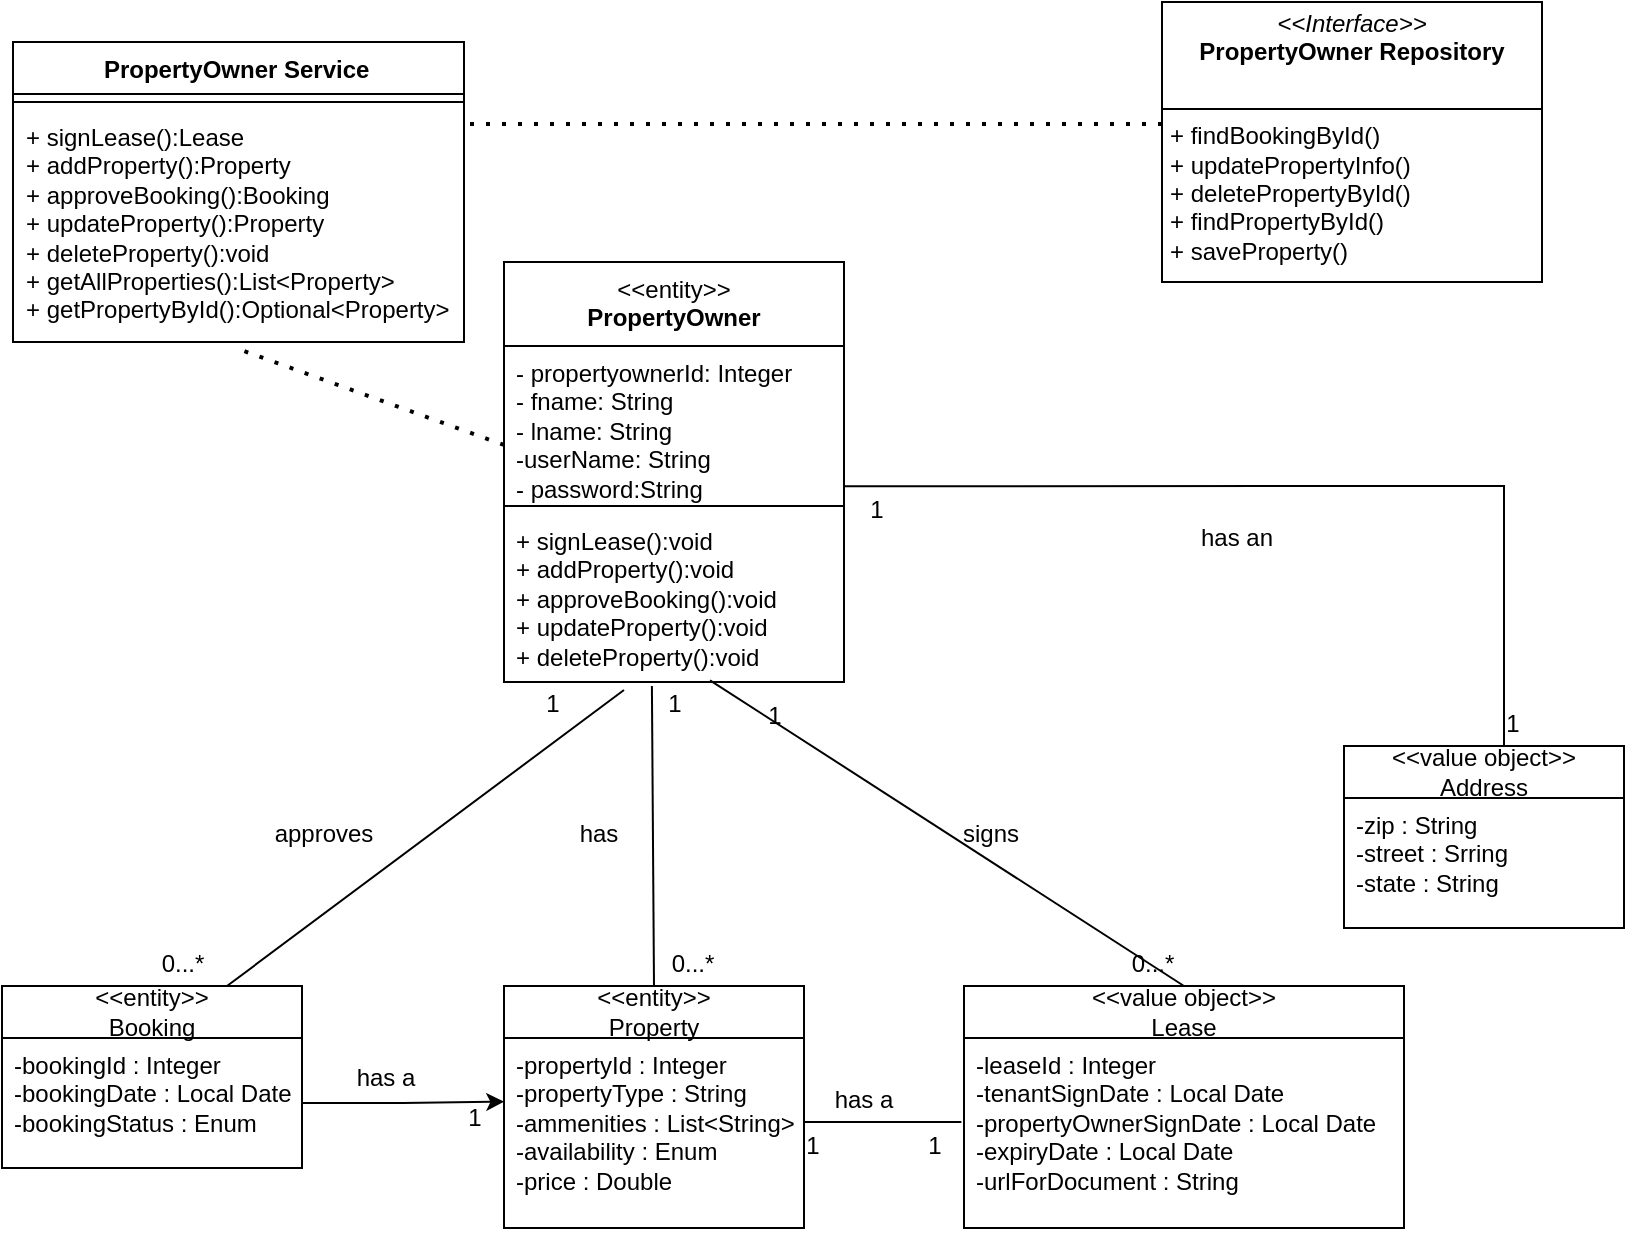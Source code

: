 <mxfile version="26.1.0">
  <diagram name="Page-1" id="vOtwhBu7A5QNr4yNKkLE">
    <mxGraphModel dx="954" dy="639" grid="1" gridSize="10" guides="1" tooltips="1" connect="1" arrows="1" fold="1" page="1" pageScale="1" pageWidth="850" pageHeight="1100" math="0" shadow="0">
      <root>
        <mxCell id="0" />
        <mxCell id="1" parent="0" />
        <mxCell id="QvlMeQB52s9vAWDjQTkU-15" value="&amp;lt;&amp;lt;entity&amp;gt;&amp;gt;&lt;br&gt;Booking" style="swimlane;fontStyle=0;childLayout=stackLayout;horizontal=1;startSize=26;fillColor=none;horizontalStack=0;resizeParent=1;resizeParentMax=0;resizeLast=0;collapsible=1;marginBottom=0;whiteSpace=wrap;html=1;" parent="1" vertex="1">
          <mxGeometry x="9" y="512" width="150" height="91" as="geometry" />
        </mxCell>
        <mxCell id="QvlMeQB52s9vAWDjQTkU-16" value="-bookingId : Integer&lt;div&gt;-bookingDate : Local Date&lt;/div&gt;&lt;div&gt;-bookingStatus : Enum&lt;/div&gt;" style="text;strokeColor=none;fillColor=none;align=left;verticalAlign=top;spacingLeft=4;spacingRight=4;overflow=hidden;rotatable=0;points=[[0,0.5],[1,0.5]];portConstraint=eastwest;whiteSpace=wrap;html=1;" parent="QvlMeQB52s9vAWDjQTkU-15" vertex="1">
          <mxGeometry y="26" width="150" height="65" as="geometry" />
        </mxCell>
        <mxCell id="QvlMeQB52s9vAWDjQTkU-17" value="&amp;lt;&amp;lt;value object&amp;gt;&amp;gt;&lt;br&gt;Lease" style="swimlane;fontStyle=0;childLayout=stackLayout;horizontal=1;startSize=26;fillColor=none;horizontalStack=0;resizeParent=1;resizeParentMax=0;resizeLast=0;collapsible=1;marginBottom=0;whiteSpace=wrap;html=1;" parent="1" vertex="1">
          <mxGeometry x="490" y="512" width="220" height="121" as="geometry" />
        </mxCell>
        <mxCell id="QvlMeQB52s9vAWDjQTkU-18" value="-leaseId : Integer&lt;div&gt;-tenantSignDate : Local Date&lt;/div&gt;&lt;div&gt;-propertyOwnerSignDate : Local Date&lt;br&gt;&lt;div&gt;-expiryDate : Local Date&lt;/div&gt;&lt;div&gt;-urlForDocument : String&lt;/div&gt;&lt;div&gt;&lt;br&gt;&lt;/div&gt;&lt;/div&gt;" style="text;strokeColor=none;fillColor=none;align=left;verticalAlign=top;spacingLeft=4;spacingRight=4;overflow=hidden;rotatable=0;points=[[0,0.5],[1,0.5]];portConstraint=eastwest;whiteSpace=wrap;html=1;" parent="QvlMeQB52s9vAWDjQTkU-17" vertex="1">
          <mxGeometry y="26" width="220" height="95" as="geometry" />
        </mxCell>
        <mxCell id="QvlMeQB52s9vAWDjQTkU-19" value="&amp;lt;&amp;lt;entity&amp;gt;&amp;gt;&lt;br&gt;Property" style="swimlane;fontStyle=0;childLayout=stackLayout;horizontal=1;startSize=26;fillColor=none;horizontalStack=0;resizeParent=1;resizeParentMax=0;resizeLast=0;collapsible=1;marginBottom=0;whiteSpace=wrap;html=1;" parent="1" vertex="1">
          <mxGeometry x="260" y="512" width="150" height="121" as="geometry" />
        </mxCell>
        <mxCell id="QvlMeQB52s9vAWDjQTkU-20" value="-propertyId : Integer&lt;div&gt;&lt;span style=&quot;background-color: transparent; color: light-dark(rgb(0, 0, 0), rgb(255, 255, 255));&quot;&gt;-propertyType : String&lt;/span&gt;&lt;/div&gt;&lt;div&gt;-ammenities : List&amp;lt;String&amp;gt;&lt;/div&gt;&lt;div&gt;&lt;div&gt;-availability : Enum&lt;/div&gt;&lt;div&gt;-price : Double&amp;nbsp;&lt;/div&gt;&lt;div&gt;&lt;br&gt;&lt;/div&gt;&lt;/div&gt;" style="text;strokeColor=none;fillColor=none;align=left;verticalAlign=top;spacingLeft=4;spacingRight=4;overflow=hidden;rotatable=0;points=[[0,0.5],[1,0.5]];portConstraint=eastwest;whiteSpace=wrap;html=1;" parent="QvlMeQB52s9vAWDjQTkU-19" vertex="1">
          <mxGeometry y="26" width="150" height="95" as="geometry" />
        </mxCell>
        <mxCell id="QvlMeQB52s9vAWDjQTkU-29" value="&lt;div&gt;&amp;lt;&amp;lt;value object&amp;gt;&amp;gt;&lt;/div&gt;Address" style="swimlane;fontStyle=0;childLayout=stackLayout;horizontal=1;startSize=26;fillColor=none;horizontalStack=0;resizeParent=1;resizeParentMax=0;resizeLast=0;collapsible=1;marginBottom=0;whiteSpace=wrap;html=1;" parent="1" vertex="1">
          <mxGeometry x="680" y="392" width="140" height="91" as="geometry" />
        </mxCell>
        <mxCell id="QvlMeQB52s9vAWDjQTkU-30" value="&lt;div&gt;-zip : String&lt;/div&gt;&lt;div&gt;-street : Srring&lt;/div&gt;&lt;div&gt;-state : String&lt;/div&gt;" style="text;strokeColor=none;fillColor=none;align=left;verticalAlign=top;spacingLeft=4;spacingRight=4;overflow=hidden;rotatable=0;points=[[0,0.5],[1,0.5]];portConstraint=eastwest;whiteSpace=wrap;html=1;" parent="QvlMeQB52s9vAWDjQTkU-29" vertex="1">
          <mxGeometry y="26" width="140" height="65" as="geometry" />
        </mxCell>
        <mxCell id="QvlMeQB52s9vAWDjQTkU-34" value="" style="endArrow=none;html=1;rounded=0;exitX=0.5;exitY=0;exitDx=0;exitDy=0;entryX=0.435;entryY=1.024;entryDx=0;entryDy=0;entryPerimeter=0;" parent="1" source="QvlMeQB52s9vAWDjQTkU-19" target="QUGp7r5j1x6lwB8Zi_k4-7" edge="1">
          <mxGeometry width="50" height="50" relative="1" as="geometry">
            <mxPoint x="370" y="482" as="sourcePoint" />
            <mxPoint x="330" y="360" as="targetPoint" />
          </mxGeometry>
        </mxCell>
        <mxCell id="QvlMeQB52s9vAWDjQTkU-35" style="edgeStyle=orthogonalEdgeStyle;rounded=0;orthogonalLoop=1;jettySize=auto;html=1;exitX=1;exitY=0.5;exitDx=0;exitDy=0;entryX=0.001;entryY=0.335;entryDx=0;entryDy=0;entryPerimeter=0;" parent="1" source="QvlMeQB52s9vAWDjQTkU-16" target="QvlMeQB52s9vAWDjQTkU-20" edge="1">
          <mxGeometry relative="1" as="geometry">
            <mxPoint x="220" y="459" as="targetPoint" />
          </mxGeometry>
        </mxCell>
        <mxCell id="QvlMeQB52s9vAWDjQTkU-36" value="" style="endArrow=none;html=1;rounded=0;exitX=0.75;exitY=0;exitDx=0;exitDy=0;" parent="1" source="QvlMeQB52s9vAWDjQTkU-15" edge="1">
          <mxGeometry width="50" height="50" relative="1" as="geometry">
            <mxPoint x="250" y="512" as="sourcePoint" />
            <mxPoint x="320" y="364" as="targetPoint" />
          </mxGeometry>
        </mxCell>
        <mxCell id="QvlMeQB52s9vAWDjQTkU-46" value="" style="endArrow=none;html=1;rounded=0;exitX=1;exitY=0.923;exitDx=0;exitDy=0;entryX=0.345;entryY=1;entryDx=0;entryDy=0;exitPerimeter=0;entryPerimeter=0;" parent="1" source="QUGp7r5j1x6lwB8Zi_k4-5" target="QvlMeQB52s9vAWDjQTkU-72" edge="1">
          <mxGeometry width="50" height="50" relative="1" as="geometry">
            <mxPoint x="410" y="305" as="sourcePoint" />
            <mxPoint x="740" y="202" as="targetPoint" />
            <Array as="points">
              <mxPoint x="760" y="262" />
            </Array>
          </mxGeometry>
        </mxCell>
        <mxCell id="QvlMeQB52s9vAWDjQTkU-47" value="" style="endArrow=none;html=1;rounded=0;entryX=0.5;entryY=0;entryDx=0;entryDy=0;exitX=0.606;exitY=0.99;exitDx=0;exitDy=0;exitPerimeter=0;" parent="1" source="QUGp7r5j1x6lwB8Zi_k4-7" target="QvlMeQB52s9vAWDjQTkU-17" edge="1">
          <mxGeometry width="50" height="50" relative="1" as="geometry">
            <mxPoint x="372.5" y="368" as="sourcePoint" />
            <mxPoint x="410" y="402" as="targetPoint" />
          </mxGeometry>
        </mxCell>
        <mxCell id="QvlMeQB52s9vAWDjQTkU-57" value="approves" style="text;html=1;align=center;verticalAlign=middle;whiteSpace=wrap;rounded=0;" parent="1" vertex="1">
          <mxGeometry x="140" y="421.25" width="60" height="30" as="geometry" />
        </mxCell>
        <mxCell id="QvlMeQB52s9vAWDjQTkU-59" value="1" style="text;html=1;align=center;verticalAlign=middle;whiteSpace=wrap;rounded=0;" parent="1" vertex="1">
          <mxGeometry x="400" y="581" width="29" height="22" as="geometry" />
        </mxCell>
        <mxCell id="QvlMeQB52s9vAWDjQTkU-61" value="signs" style="text;html=1;align=center;verticalAlign=middle;whiteSpace=wrap;rounded=0;" parent="1" vertex="1">
          <mxGeometry x="480" y="428.75" width="47" height="15" as="geometry" />
        </mxCell>
        <mxCell id="QvlMeQB52s9vAWDjQTkU-63" value="1" style="text;html=1;align=center;verticalAlign=middle;whiteSpace=wrap;rounded=0;" parent="1" vertex="1">
          <mxGeometry x="381" y="365.5" width="29" height="23" as="geometry" />
        </mxCell>
        <mxCell id="QvlMeQB52s9vAWDjQTkU-65" value="0...*" style="text;html=1;align=center;verticalAlign=middle;whiteSpace=wrap;rounded=0;" parent="1" vertex="1">
          <mxGeometry x="85" y="490" width="29" height="22" as="geometry" />
        </mxCell>
        <mxCell id="QvlMeQB52s9vAWDjQTkU-66" value="0...*" style="text;html=1;align=center;verticalAlign=middle;whiteSpace=wrap;rounded=0;" parent="1" vertex="1">
          <mxGeometry x="570" y="490" width="29" height="22" as="geometry" />
        </mxCell>
        <mxCell id="QvlMeQB52s9vAWDjQTkU-70" value="has an" style="text;html=1;align=center;verticalAlign=middle;whiteSpace=wrap;rounded=0;" parent="1" vertex="1">
          <mxGeometry x="603" y="280" width="47" height="15" as="geometry" />
        </mxCell>
        <mxCell id="QvlMeQB52s9vAWDjQTkU-71" value="1" style="text;html=1;align=center;verticalAlign=middle;whiteSpace=wrap;rounded=0;" parent="1" vertex="1">
          <mxGeometry x="432" y="262.5" width="29" height="22" as="geometry" />
        </mxCell>
        <mxCell id="QvlMeQB52s9vAWDjQTkU-72" value="1" style="text;html=1;align=center;verticalAlign=middle;whiteSpace=wrap;rounded=0;" parent="1" vertex="1">
          <mxGeometry x="750" y="370" width="29" height="22" as="geometry" />
        </mxCell>
        <mxCell id="QvlMeQB52s9vAWDjQTkU-74" value="1" style="text;html=1;align=center;verticalAlign=middle;whiteSpace=wrap;rounded=0;" parent="1" vertex="1">
          <mxGeometry x="461" y="581" width="29" height="22" as="geometry" />
        </mxCell>
        <mxCell id="QvlMeQB52s9vAWDjQTkU-75" value="1" style="text;html=1;align=center;verticalAlign=middle;whiteSpace=wrap;rounded=0;" parent="1" vertex="1">
          <mxGeometry x="270" y="360" width="29" height="22" as="geometry" />
        </mxCell>
        <mxCell id="QvlMeQB52s9vAWDjQTkU-76" value="1" style="text;html=1;align=center;verticalAlign=middle;whiteSpace=wrap;rounded=0;" parent="1" vertex="1">
          <mxGeometry x="231" y="566.75" width="29" height="22" as="geometry" />
        </mxCell>
        <mxCell id="QvlMeQB52s9vAWDjQTkU-77" value="has a" style="text;html=1;align=center;verticalAlign=middle;whiteSpace=wrap;rounded=0;" parent="1" vertex="1">
          <mxGeometry x="171" y="548.25" width="60" height="18.5" as="geometry" />
        </mxCell>
        <mxCell id="QvlMeQB52s9vAWDjQTkU-78" value="has a" style="text;html=1;align=center;verticalAlign=middle;whiteSpace=wrap;rounded=0;" parent="1" vertex="1">
          <mxGeometry x="410" y="560" width="60" height="17.5" as="geometry" />
        </mxCell>
        <mxCell id="QUGp7r5j1x6lwB8Zi_k4-4" value="&lt;span style=&quot;font-weight: 400;&quot;&gt;&amp;lt;&amp;lt;entity&amp;gt;&amp;gt;&lt;/span&gt;&lt;br style=&quot;font-weight: 400;&quot;&gt;PropertyOwner" style="swimlane;fontStyle=1;align=center;verticalAlign=top;childLayout=stackLayout;horizontal=1;startSize=42;horizontalStack=0;resizeParent=1;resizeParentMax=0;resizeLast=0;collapsible=1;marginBottom=0;whiteSpace=wrap;html=1;" vertex="1" parent="1">
          <mxGeometry x="260" y="150" width="170" height="210" as="geometry" />
        </mxCell>
        <mxCell id="QUGp7r5j1x6lwB8Zi_k4-5" value="- propertyownerId: Integer&lt;div&gt;- fname: String&lt;/div&gt;&lt;div&gt;- lname: String&lt;/div&gt;&lt;div&gt;-userName: String&lt;/div&gt;&lt;div&gt;- password:String&lt;/div&gt;&lt;div&gt;&lt;br&gt;&lt;/div&gt;" style="text;strokeColor=none;fillColor=none;align=left;verticalAlign=top;spacingLeft=4;spacingRight=4;overflow=hidden;rotatable=0;points=[[0,0.5],[1,0.5]];portConstraint=eastwest;whiteSpace=wrap;html=1;" vertex="1" parent="QUGp7r5j1x6lwB8Zi_k4-4">
          <mxGeometry y="42" width="170" height="76" as="geometry" />
        </mxCell>
        <mxCell id="QUGp7r5j1x6lwB8Zi_k4-6" value="" style="line;strokeWidth=1;fillColor=none;align=left;verticalAlign=middle;spacingTop=-1;spacingLeft=3;spacingRight=3;rotatable=0;labelPosition=right;points=[];portConstraint=eastwest;strokeColor=inherit;" vertex="1" parent="QUGp7r5j1x6lwB8Zi_k4-4">
          <mxGeometry y="118" width="170" height="8" as="geometry" />
        </mxCell>
        <mxCell id="QUGp7r5j1x6lwB8Zi_k4-7" value="+ signLease():void&lt;div&gt;+ addProperty():void&lt;br&gt;+ approveBooking():void&lt;br&gt;+ updateProperty():void&lt;/div&gt;&lt;div&gt;+ deleteProperty():void&lt;/div&gt;" style="text;strokeColor=none;fillColor=none;align=left;verticalAlign=top;spacingLeft=4;spacingRight=4;overflow=hidden;rotatable=0;points=[[0,0.5],[1,0.5]];portConstraint=eastwest;whiteSpace=wrap;html=1;" vertex="1" parent="QUGp7r5j1x6lwB8Zi_k4-4">
          <mxGeometry y="126" width="170" height="84" as="geometry" />
        </mxCell>
        <mxCell id="QUGp7r5j1x6lwB8Zi_k4-10" value="PropertyOwner Service&amp;nbsp;" style="swimlane;fontStyle=1;align=center;verticalAlign=top;childLayout=stackLayout;horizontal=1;startSize=26;horizontalStack=0;resizeParent=1;resizeParentMax=0;resizeLast=0;collapsible=1;marginBottom=0;whiteSpace=wrap;html=1;" vertex="1" parent="1">
          <mxGeometry x="14.5" y="40" width="225.5" height="150" as="geometry" />
        </mxCell>
        <mxCell id="QUGp7r5j1x6lwB8Zi_k4-12" value="" style="line;strokeWidth=1;fillColor=none;align=left;verticalAlign=middle;spacingTop=-1;spacingLeft=3;spacingRight=3;rotatable=0;labelPosition=right;points=[];portConstraint=eastwest;strokeColor=inherit;" vertex="1" parent="QUGp7r5j1x6lwB8Zi_k4-10">
          <mxGeometry y="26" width="225.5" height="8" as="geometry" />
        </mxCell>
        <mxCell id="QUGp7r5j1x6lwB8Zi_k4-13" value="+ signLease():Lease&lt;div&gt;+ addProperty():Property&lt;br&gt;+ approveBooking():Booking&lt;br&gt;+&amp;nbsp;&lt;span style=&quot;background-color: transparent; color: light-dark(rgb(0, 0, 0), rgb(255, 255, 255));&quot;&gt;updateProperty():Property&lt;br&gt;+ deleteProperty():void&lt;br&gt;+ getAllProperties():List&amp;lt;Property&amp;gt;&lt;br&gt;+ getPropertyById():Optional&amp;lt;Property&amp;gt;&lt;/span&gt;&lt;/div&gt;" style="text;strokeColor=none;fillColor=none;align=left;verticalAlign=top;spacingLeft=4;spacingRight=4;overflow=hidden;rotatable=0;points=[[0,0.5],[1,0.5]];portConstraint=eastwest;whiteSpace=wrap;html=1;" vertex="1" parent="QUGp7r5j1x6lwB8Zi_k4-10">
          <mxGeometry y="34" width="225.5" height="116" as="geometry" />
        </mxCell>
        <mxCell id="QUGp7r5j1x6lwB8Zi_k4-23" value="&lt;p style=&quot;margin:0px;margin-top:4px;text-align:center;&quot;&gt;&lt;i&gt;&amp;lt;&amp;lt;Interface&amp;gt;&amp;gt;&lt;/i&gt;&lt;br&gt;&lt;b&gt;PropertyOwner Repository&lt;/b&gt;&lt;/p&gt;&lt;p style=&quot;margin:0px;margin-left:4px;&quot;&gt;&lt;br&gt;&lt;/p&gt;&lt;hr size=&quot;1&quot; style=&quot;border-style:solid;&quot;&gt;&lt;p style=&quot;margin:0px;margin-left:4px;&quot;&gt;+ findBookingById()&lt;br&gt;+ updatePropertyInfo()&lt;/p&gt;&lt;p style=&quot;margin:0px;margin-left:4px;&quot;&gt;+ deletePropertyById()&lt;/p&gt;&lt;p style=&quot;margin:0px;margin-left:4px;&quot;&gt;+ findPropertyById()&lt;br&gt;+ saveProperty()&lt;/p&gt;" style="verticalAlign=top;align=left;overflow=fill;html=1;whiteSpace=wrap;" vertex="1" parent="1">
          <mxGeometry x="589" y="20" width="190" height="140" as="geometry" />
        </mxCell>
        <mxCell id="QUGp7r5j1x6lwB8Zi_k4-25" value="" style="endArrow=none;html=1;rounded=0;entryX=-0.006;entryY=0.442;entryDx=0;entryDy=0;entryPerimeter=0;" edge="1" parent="1" target="QvlMeQB52s9vAWDjQTkU-18">
          <mxGeometry width="50" height="50" relative="1" as="geometry">
            <mxPoint x="410" y="580" as="sourcePoint" />
            <mxPoint x="450" y="532.5" as="targetPoint" />
          </mxGeometry>
        </mxCell>
        <mxCell id="QUGp7r5j1x6lwB8Zi_k4-27" value="has" style="text;html=1;align=center;verticalAlign=middle;whiteSpace=wrap;rounded=0;" vertex="1" parent="1">
          <mxGeometry x="284" y="428" width="47" height="15" as="geometry" />
        </mxCell>
        <mxCell id="QUGp7r5j1x6lwB8Zi_k4-28" value="1" style="text;html=1;align=center;verticalAlign=middle;whiteSpace=wrap;rounded=0;" vertex="1" parent="1">
          <mxGeometry x="331" y="360" width="29" height="22" as="geometry" />
        </mxCell>
        <mxCell id="QUGp7r5j1x6lwB8Zi_k4-29" value="0...*" style="text;html=1;align=center;verticalAlign=middle;whiteSpace=wrap;rounded=0;" vertex="1" parent="1">
          <mxGeometry x="340" y="490" width="29" height="22" as="geometry" />
        </mxCell>
        <mxCell id="QUGp7r5j1x6lwB8Zi_k4-31" value="" style="endArrow=none;dashed=1;html=1;dashPattern=1 3;strokeWidth=2;rounded=0;exitX=0;exitY=0.651;exitDx=0;exitDy=0;exitPerimeter=0;entryX=0.494;entryY=1.026;entryDx=0;entryDy=0;entryPerimeter=0;" edge="1" parent="1" source="QUGp7r5j1x6lwB8Zi_k4-5" target="QUGp7r5j1x6lwB8Zi_k4-13">
          <mxGeometry width="50" height="50" relative="1" as="geometry">
            <mxPoint x="130" y="200" as="sourcePoint" />
            <mxPoint x="180" y="150" as="targetPoint" />
          </mxGeometry>
        </mxCell>
        <mxCell id="QUGp7r5j1x6lwB8Zi_k4-33" value="" style="endArrow=none;dashed=1;html=1;dashPattern=1 3;strokeWidth=2;rounded=0;exitX=0;exitY=0.436;exitDx=0;exitDy=0;exitPerimeter=0;entryX=1.004;entryY=0.06;entryDx=0;entryDy=0;entryPerimeter=0;" edge="1" parent="1" source="QUGp7r5j1x6lwB8Zi_k4-23" target="QUGp7r5j1x6lwB8Zi_k4-13">
          <mxGeometry width="50" height="50" relative="1" as="geometry">
            <mxPoint x="284" y="247" as="sourcePoint" />
            <mxPoint x="190" y="80" as="targetPoint" />
          </mxGeometry>
        </mxCell>
      </root>
    </mxGraphModel>
  </diagram>
</mxfile>
